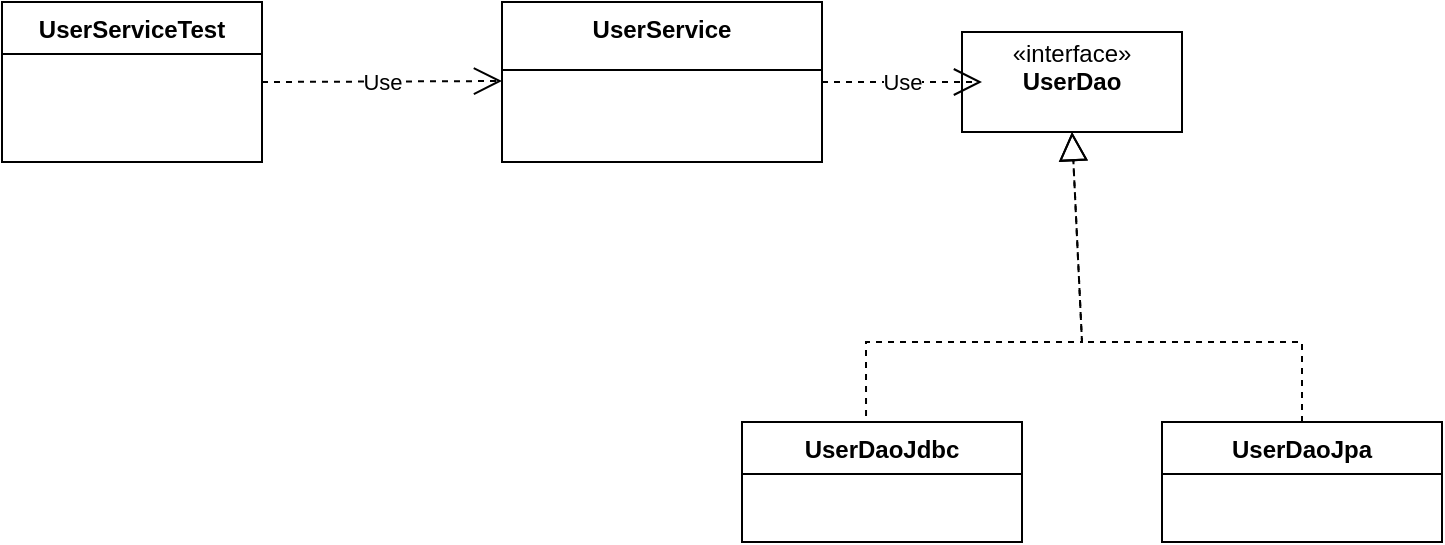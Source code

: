 <mxfile version="24.3.1" type="device">
  <diagram name="페이지-1" id="Pz68BJXn512dLFjm9M5F">
    <mxGraphModel dx="1434" dy="780" grid="1" gridSize="10" guides="1" tooltips="1" connect="1" arrows="1" fold="1" page="1" pageScale="1" pageWidth="827" pageHeight="1169" math="0" shadow="0">
      <root>
        <mxCell id="0" />
        <mxCell id="1" parent="0" />
        <mxCell id="qHSS6mjt3GZl0YsMKHmG-1" value="UserServiceTest&lt;div&gt;&lt;br&gt;&lt;/div&gt;" style="swimlane;fontStyle=1;align=center;verticalAlign=top;childLayout=stackLayout;horizontal=1;startSize=26;horizontalStack=0;resizeParent=1;resizeParentMax=0;resizeLast=0;collapsible=1;marginBottom=0;whiteSpace=wrap;html=1;" vertex="1" parent="1">
          <mxGeometry x="30" y="190" width="130" height="80" as="geometry" />
        </mxCell>
        <mxCell id="qHSS6mjt3GZl0YsMKHmG-5" value="UserService" style="swimlane;fontStyle=1;align=center;verticalAlign=top;childLayout=stackLayout;horizontal=1;startSize=34;horizontalStack=0;resizeParent=1;resizeParentMax=0;resizeLast=0;collapsible=1;marginBottom=0;whiteSpace=wrap;html=1;" vertex="1" parent="1">
          <mxGeometry x="280" y="190" width="160" height="80" as="geometry" />
        </mxCell>
        <mxCell id="qHSS6mjt3GZl0YsMKHmG-14" value="UserDaoJdbc" style="swimlane;fontStyle=1;align=center;verticalAlign=top;childLayout=stackLayout;horizontal=1;startSize=26;horizontalStack=0;resizeParent=1;resizeParentMax=0;resizeLast=0;collapsible=1;marginBottom=0;whiteSpace=wrap;html=1;" vertex="1" parent="1">
          <mxGeometry x="400" y="400" width="140" height="60" as="geometry" />
        </mxCell>
        <mxCell id="qHSS6mjt3GZl0YsMKHmG-18" value="UserDaoJpa" style="swimlane;fontStyle=1;align=center;verticalAlign=top;childLayout=stackLayout;horizontal=1;startSize=26;horizontalStack=0;resizeParent=1;resizeParentMax=0;resizeLast=0;collapsible=1;marginBottom=0;whiteSpace=wrap;html=1;" vertex="1" parent="1">
          <mxGeometry x="610" y="400" width="140" height="60" as="geometry" />
        </mxCell>
        <mxCell id="qHSS6mjt3GZl0YsMKHmG-22" value="«interface»&lt;br&gt;&lt;b&gt;UserDao&lt;/b&gt;&lt;div&gt;&lt;b&gt;&lt;br&gt;&lt;/b&gt;&lt;/div&gt;" style="html=1;whiteSpace=wrap;" vertex="1" parent="1">
          <mxGeometry x="510" y="205" width="110" height="50" as="geometry" />
        </mxCell>
        <mxCell id="qHSS6mjt3GZl0YsMKHmG-26" value="Use" style="endArrow=open;endSize=12;dashed=1;html=1;rounded=0;exitX=1;exitY=0.5;exitDx=0;exitDy=0;" edge="1" parent="1" source="qHSS6mjt3GZl0YsMKHmG-1">
          <mxGeometry width="160" relative="1" as="geometry">
            <mxPoint x="170" y="230" as="sourcePoint" />
            <mxPoint x="280" y="229.5" as="targetPoint" />
            <Array as="points" />
          </mxGeometry>
        </mxCell>
        <mxCell id="qHSS6mjt3GZl0YsMKHmG-27" value="Use" style="endArrow=open;endSize=12;dashed=1;html=1;rounded=0;exitX=1;exitY=0.5;exitDx=0;exitDy=0;" edge="1" parent="1">
          <mxGeometry width="160" relative="1" as="geometry">
            <mxPoint x="440" y="230" as="sourcePoint" />
            <mxPoint x="520" y="230" as="targetPoint" />
            <Array as="points" />
          </mxGeometry>
        </mxCell>
        <mxCell id="qHSS6mjt3GZl0YsMKHmG-28" value="" style="endArrow=block;dashed=1;endFill=0;endSize=12;html=1;rounded=0;entryX=0.5;entryY=1;entryDx=0;entryDy=0;exitX=0.443;exitY=-0.05;exitDx=0;exitDy=0;exitPerimeter=0;" edge="1" parent="1" source="qHSS6mjt3GZl0YsMKHmG-14" target="qHSS6mjt3GZl0YsMKHmG-22">
          <mxGeometry width="160" relative="1" as="geometry">
            <mxPoint x="400" y="360" as="sourcePoint" />
            <mxPoint x="560" y="360" as="targetPoint" />
            <Array as="points">
              <mxPoint x="462" y="360" />
              <mxPoint x="570" y="360" />
            </Array>
          </mxGeometry>
        </mxCell>
        <mxCell id="qHSS6mjt3GZl0YsMKHmG-29" value="" style="endArrow=block;dashed=1;endFill=0;endSize=12;html=1;rounded=0;exitX=0.5;exitY=0;exitDx=0;exitDy=0;entryX=0.5;entryY=1;entryDx=0;entryDy=0;" edge="1" parent="1" source="qHSS6mjt3GZl0YsMKHmG-18" target="qHSS6mjt3GZl0YsMKHmG-22">
          <mxGeometry width="160" relative="1" as="geometry">
            <mxPoint x="540" y="400" as="sourcePoint" />
            <mxPoint x="570" y="260" as="targetPoint" />
            <Array as="points">
              <mxPoint x="680" y="360" />
              <mxPoint x="570" y="360" />
            </Array>
          </mxGeometry>
        </mxCell>
      </root>
    </mxGraphModel>
  </diagram>
</mxfile>
